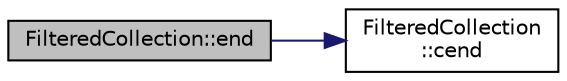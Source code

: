 digraph "FilteredCollection::end"
{
 // INTERACTIVE_SVG=YES
  edge [fontname="Helvetica",fontsize="10",labelfontname="Helvetica",labelfontsize="10"];
  node [fontname="Helvetica",fontsize="10",shape=record];
  rankdir="LR";
  Node23 [label="FilteredCollection::end",height=0.2,width=0.4,color="black", fillcolor="grey75", style="filled", fontcolor="black"];
  Node23 -> Node24 [color="midnightblue",fontsize="10",style="solid",fontname="Helvetica"];
  Node24 [label="FilteredCollection\l::cend",height=0.2,width=0.4,color="black", fillcolor="white", style="filled",URL="$class_filtered_collection.html#afc82c5ef4b813623accea3c65a645efb"];
}
